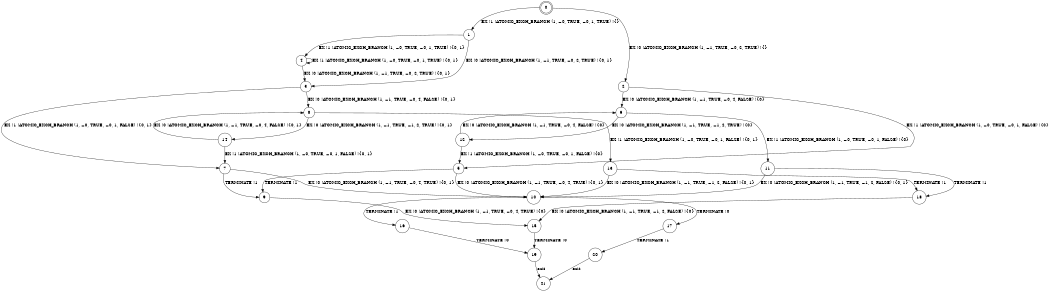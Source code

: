 digraph BCG {
size = "7, 10.5";
center = TRUE;
node [shape = circle];
0 [peripheries = 2];
0 -> 1 [label = "EX !1 !ATOMIC_EXCH_BRANCH (1, +0, TRUE, +0, 1, TRUE) !{}"];
0 -> 2 [label = "EX !0 !ATOMIC_EXCH_BRANCH (1, +1, TRUE, +0, 2, TRUE) !{}"];
1 -> 3 [label = "EX !0 !ATOMIC_EXCH_BRANCH (1, +1, TRUE, +0, 2, TRUE) !{0, 1}"];
1 -> 4 [label = "EX !1 !ATOMIC_EXCH_BRANCH (1, +0, TRUE, +0, 1, TRUE) !{0, 1}"];
2 -> 5 [label = "EX !1 !ATOMIC_EXCH_BRANCH (1, +0, TRUE, +0, 1, FALSE) !{0}"];
2 -> 6 [label = "EX !0 !ATOMIC_EXCH_BRANCH (1, +1, TRUE, +0, 4, FALSE) !{0}"];
3 -> 7 [label = "EX !1 !ATOMIC_EXCH_BRANCH (1, +0, TRUE, +0, 1, FALSE) !{0, 1}"];
3 -> 8 [label = "EX !0 !ATOMIC_EXCH_BRANCH (1, +1, TRUE, +0, 4, FALSE) !{0, 1}"];
4 -> 3 [label = "EX !0 !ATOMIC_EXCH_BRANCH (1, +1, TRUE, +0, 2, TRUE) !{0, 1}"];
4 -> 4 [label = "EX !1 !ATOMIC_EXCH_BRANCH (1, +0, TRUE, +0, 1, TRUE) !{0, 1}"];
5 -> 9 [label = "TERMINATE !1"];
5 -> 10 [label = "EX !0 !ATOMIC_EXCH_BRANCH (1, +1, TRUE, +0, 4, TRUE) !{0, 1}"];
6 -> 11 [label = "EX !1 !ATOMIC_EXCH_BRANCH (1, +0, TRUE, +0, 1, FALSE) !{0}"];
6 -> 12 [label = "EX !0 !ATOMIC_EXCH_BRANCH (1, +1, TRUE, +1, 2, TRUE) !{0}"];
7 -> 9 [label = "TERMINATE !1"];
7 -> 10 [label = "EX !0 !ATOMIC_EXCH_BRANCH (1, +1, TRUE, +0, 4, TRUE) !{0, 1}"];
8 -> 13 [label = "EX !1 !ATOMIC_EXCH_BRANCH (1, +0, TRUE, +0, 1, FALSE) !{0, 1}"];
8 -> 14 [label = "EX !0 !ATOMIC_EXCH_BRANCH (1, +1, TRUE, +1, 2, TRUE) !{0, 1}"];
9 -> 15 [label = "EX !0 !ATOMIC_EXCH_BRANCH (1, +1, TRUE, +0, 4, TRUE) !{0}"];
10 -> 16 [label = "TERMINATE !1"];
10 -> 17 [label = "TERMINATE !0"];
11 -> 18 [label = "TERMINATE !1"];
11 -> 10 [label = "EX !0 !ATOMIC_EXCH_BRANCH (1, +1, TRUE, +1, 2, FALSE) !{0, 1}"];
12 -> 5 [label = "EX !1 !ATOMIC_EXCH_BRANCH (1, +0, TRUE, +0, 1, FALSE) !{0}"];
12 -> 6 [label = "EX !0 !ATOMIC_EXCH_BRANCH (1, +1, TRUE, +0, 4, FALSE) !{0}"];
13 -> 18 [label = "TERMINATE !1"];
13 -> 10 [label = "EX !0 !ATOMIC_EXCH_BRANCH (1, +1, TRUE, +1, 2, FALSE) !{0, 1}"];
14 -> 7 [label = "EX !1 !ATOMIC_EXCH_BRANCH (1, +0, TRUE, +0, 1, FALSE) !{0, 1}"];
14 -> 8 [label = "EX !0 !ATOMIC_EXCH_BRANCH (1, +1, TRUE, +0, 4, FALSE) !{0, 1}"];
15 -> 19 [label = "TERMINATE !0"];
16 -> 19 [label = "TERMINATE !0"];
17 -> 20 [label = "TERMINATE !1"];
18 -> 15 [label = "EX !0 !ATOMIC_EXCH_BRANCH (1, +1, TRUE, +1, 2, FALSE) !{0}"];
19 -> 21 [label = "exit"];
20 -> 21 [label = "exit"];
}
